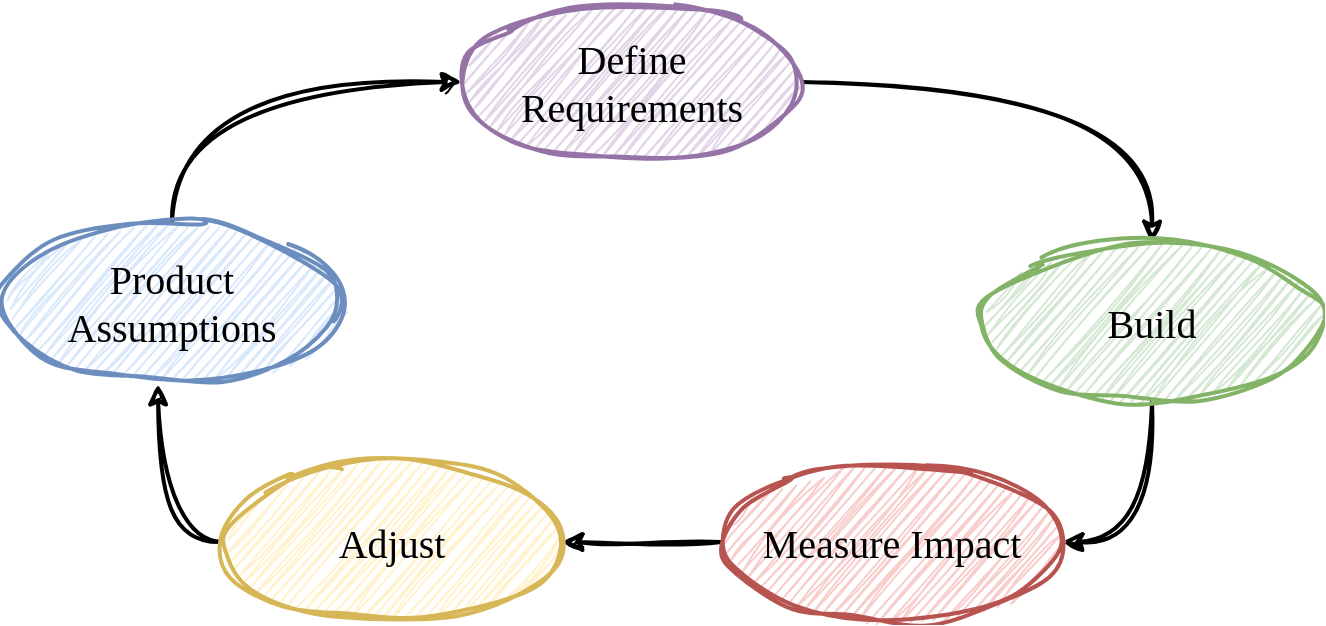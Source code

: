 <mxfile version="21.6.8" type="device" pages="5">
  <diagram name="Product-Driven-Development" id="Hv0fic1qNLi7Bhu2EPep">
    <mxGraphModel dx="984" dy="642" grid="1" gridSize="10" guides="1" tooltips="1" connect="1" arrows="1" fold="1" page="1" pageScale="1" pageWidth="827" pageHeight="1169" math="0" shadow="0">
      <root>
        <mxCell id="0" />
        <mxCell id="1" parent="0" />
        <mxCell id="-fXJNpvgOwF0Z0DxakFE-3" value="" style="edgeStyle=orthogonalEdgeStyle;sketch=1;hachureGap=4;jiggle=2;curveFitting=1;orthogonalLoop=1;jettySize=auto;html=1;fontFamily=Kalam;fontSource=https%3A%2F%2Ffonts.googleapis.com%2Fcss%3Ffamily%3DKalam;fontSize=16;exitX=0.5;exitY=0;exitDx=0;exitDy=0;entryX=0;entryY=0.5;entryDx=0;entryDy=0;curved=1;strokeWidth=2;" parent="1" source="-fXJNpvgOwF0Z0DxakFE-1" target="-fXJNpvgOwF0Z0DxakFE-2" edge="1">
          <mxGeometry relative="1" as="geometry" />
        </mxCell>
        <mxCell id="-fXJNpvgOwF0Z0DxakFE-1" value="Product Assumptions" style="ellipse;whiteSpace=wrap;html=1;sketch=1;hachureGap=4;jiggle=2;curveFitting=1;fontFamily=Kalam;fontSource=https%3A%2F%2Ffonts.googleapis.com%2Fcss%3Ffamily%3DKalam;fontSize=20;fillColor=#dae8fc;strokeColor=#6c8ebf;strokeWidth=2;" parent="1" vertex="1">
          <mxGeometry x="90" y="230" width="170" height="80" as="geometry" />
        </mxCell>
        <mxCell id="-fXJNpvgOwF0Z0DxakFE-5" value="" style="edgeStyle=orthogonalEdgeStyle;sketch=1;hachureGap=4;jiggle=2;curveFitting=1;orthogonalLoop=1;jettySize=auto;html=1;fontFamily=Kalam;fontSource=https%3A%2F%2Ffonts.googleapis.com%2Fcss%3Ffamily%3DKalam;fontSize=16;curved=1;entryX=0.5;entryY=0;entryDx=0;entryDy=0;strokeWidth=2;" parent="1" source="-fXJNpvgOwF0Z0DxakFE-2" target="-fXJNpvgOwF0Z0DxakFE-4" edge="1">
          <mxGeometry relative="1" as="geometry" />
        </mxCell>
        <mxCell id="-fXJNpvgOwF0Z0DxakFE-2" value="Define Requirements" style="ellipse;whiteSpace=wrap;html=1;sketch=1;hachureGap=4;jiggle=2;curveFitting=1;fontFamily=Kalam;fontSource=https%3A%2F%2Ffonts.googleapis.com%2Fcss%3Ffamily%3DKalam;fontSize=20;fillColor=#e1d5e7;strokeColor=#9673a6;strokeWidth=2;" parent="1" vertex="1">
          <mxGeometry x="320" y="120" width="170" height="80" as="geometry" />
        </mxCell>
        <mxCell id="-fXJNpvgOwF0Z0DxakFE-7" value="" style="edgeStyle=orthogonalEdgeStyle;sketch=1;hachureGap=4;jiggle=2;curveFitting=1;orthogonalLoop=1;jettySize=auto;html=1;fontFamily=Kalam;fontSource=https%3A%2F%2Ffonts.googleapis.com%2Fcss%3Ffamily%3DKalam;fontSize=16;curved=1;entryX=1;entryY=0.5;entryDx=0;entryDy=0;strokeWidth=2;" parent="1" source="-fXJNpvgOwF0Z0DxakFE-4" target="-fXJNpvgOwF0Z0DxakFE-6" edge="1">
          <mxGeometry relative="1" as="geometry" />
        </mxCell>
        <mxCell id="-fXJNpvgOwF0Z0DxakFE-4" value="Build" style="ellipse;whiteSpace=wrap;html=1;sketch=1;hachureGap=4;jiggle=2;curveFitting=1;fontFamily=Kalam;fontSource=https%3A%2F%2Ffonts.googleapis.com%2Fcss%3Ffamily%3DKalam;fontSize=20;fillColor=#d5e8d4;strokeColor=#82b366;strokeWidth=2;" parent="1" vertex="1">
          <mxGeometry x="580" y="240" width="170" height="80" as="geometry" />
        </mxCell>
        <mxCell id="-fXJNpvgOwF0Z0DxakFE-13" style="edgeStyle=orthogonalEdgeStyle;rounded=0;sketch=1;hachureGap=4;jiggle=2;curveFitting=1;orthogonalLoop=1;jettySize=auto;html=1;entryX=1;entryY=0.5;entryDx=0;entryDy=0;fontFamily=Kalam;fontSource=https%3A%2F%2Ffonts.googleapis.com%2Fcss%3Ffamily%3DKalam;fontSize=16;strokeWidth=2;" parent="1" source="-fXJNpvgOwF0Z0DxakFE-6" target="-fXJNpvgOwF0Z0DxakFE-8" edge="1">
          <mxGeometry relative="1" as="geometry" />
        </mxCell>
        <mxCell id="-fXJNpvgOwF0Z0DxakFE-6" value="Measure Impact" style="ellipse;whiteSpace=wrap;html=1;sketch=1;hachureGap=4;jiggle=2;curveFitting=1;fontFamily=Kalam;fontSource=https%3A%2F%2Ffonts.googleapis.com%2Fcss%3Ffamily%3DKalam;fontSize=20;fillColor=#f8cecc;strokeColor=#b85450;strokeWidth=2;" parent="1" vertex="1">
          <mxGeometry x="450" y="350" width="170" height="80" as="geometry" />
        </mxCell>
        <mxCell id="-fXJNpvgOwF0Z0DxakFE-10" style="edgeStyle=orthogonalEdgeStyle;sketch=1;hachureGap=4;jiggle=2;curveFitting=1;orthogonalLoop=1;jettySize=auto;html=1;entryX=0.459;entryY=1.013;entryDx=0;entryDy=0;entryPerimeter=0;fontFamily=Kalam;fontSource=https%3A%2F%2Ffonts.googleapis.com%2Fcss%3Ffamily%3DKalam;fontSize=16;curved=1;exitX=0;exitY=0.5;exitDx=0;exitDy=0;strokeWidth=2;" parent="1" source="-fXJNpvgOwF0Z0DxakFE-8" target="-fXJNpvgOwF0Z0DxakFE-1" edge="1">
          <mxGeometry relative="1" as="geometry" />
        </mxCell>
        <mxCell id="-fXJNpvgOwF0Z0DxakFE-8" value="Adjust" style="ellipse;whiteSpace=wrap;html=1;sketch=1;hachureGap=4;jiggle=2;curveFitting=1;fontFamily=Kalam;fontSource=https%3A%2F%2Ffonts.googleapis.com%2Fcss%3Ffamily%3DKalam;fontSize=20;fillColor=#fff2cc;strokeColor=#d6b656;strokeWidth=2;" parent="1" vertex="1">
          <mxGeometry x="200" y="350" width="170" height="80" as="geometry" />
        </mxCell>
      </root>
    </mxGraphModel>
  </diagram>
  <diagram id="Krk6oxTYH5T-_O7la_tZ" name="ProductValue-EngineeringInvestment">
    <mxGraphModel dx="2139" dy="2025" grid="1" gridSize="10" guides="1" tooltips="1" connect="1" arrows="1" fold="1" page="1" pageScale="1" pageWidth="827" pageHeight="1169" math="0" shadow="0">
      <root>
        <mxCell id="0" />
        <mxCell id="1" parent="0" />
        <mxCell id="muURSo7kiGUq-d2MjXDh-1" value="" style="rounded=0;whiteSpace=wrap;html=1;sketch=1;hachureGap=4;jiggle=2;curveFitting=1;fontFamily=Architects Daughter;fontSource=https%3A%2F%2Ffonts.googleapis.com%2Fcss%3Ffamily%3DArchitects%2BDaughter;fontSize=20;" vertex="1" parent="1">
          <mxGeometry x="-140" y="-80.67" width="1123.88" height="580.67" as="geometry" />
        </mxCell>
        <mxCell id="b9SiHdu-EOQoZzf7b_I1-1" value="" style="endArrow=classic;html=1;rounded=0;sketch=1;hachureGap=4;jiggle=2;curveFitting=1;fontFamily=Kalam;fontSource=https%3A%2F%2Ffonts.googleapis.com%2Fcss%3Ffamily%3DKalam;fontSize=16;" parent="1" edge="1">
          <mxGeometry width="50" height="50" relative="1" as="geometry">
            <mxPoint x="160" y="440" as="sourcePoint" />
            <mxPoint x="160" y="70" as="targetPoint" />
          </mxGeometry>
        </mxCell>
        <mxCell id="b9SiHdu-EOQoZzf7b_I1-2" value="" style="endArrow=classic;html=1;rounded=0;sketch=1;hachureGap=4;jiggle=2;curveFitting=1;fontFamily=Kalam;fontSource=https%3A%2F%2Ffonts.googleapis.com%2Fcss%3Ffamily%3DKalam;fontSize=16;" parent="1" edge="1">
          <mxGeometry width="50" height="50" relative="1" as="geometry">
            <mxPoint x="160" y="440" as="sourcePoint" />
            <mxPoint x="670" y="440" as="targetPoint" />
          </mxGeometry>
        </mxCell>
        <mxCell id="b9SiHdu-EOQoZzf7b_I1-5" value="" style="endArrow=none;html=1;sketch=1;hachureGap=4;jiggle=2;curveFitting=1;fontFamily=Kalam;fontSource=https%3A%2F%2Ffonts.googleapis.com%2Fcss%3Ffamily%3DKalam;fontSize=16;curved=1;fillColor=#ffe6cc;strokeColor=#d79b00;" parent="1" edge="1">
          <mxGeometry x="-0.002" width="50" height="50" relative="1" as="geometry">
            <mxPoint x="160" y="440" as="sourcePoint" />
            <mxPoint x="640" y="90" as="targetPoint" />
            <Array as="points">
              <mxPoint x="230" y="130" />
              <mxPoint x="450" y="80" />
            </Array>
            <mxPoint as="offset" />
          </mxGeometry>
        </mxCell>
        <mxCell id="b9SiHdu-EOQoZzf7b_I1-10" value="Product Value" style="text;html=1;align=center;verticalAlign=middle;resizable=0;points=[];autosize=1;strokeColor=none;fillColor=none;fontSize=18;fontFamily=Kalam;fontSource=https%3A%2F%2Ffonts.googleapis.com%2Fcss%3Ffamily%3DKalam;" parent="1" vertex="1">
          <mxGeometry x="-10" y="220" width="130" height="40" as="geometry" />
        </mxCell>
        <mxCell id="b9SiHdu-EOQoZzf7b_I1-11" value="TIme/Engineering Investment" style="text;html=1;align=center;verticalAlign=middle;resizable=0;points=[];autosize=1;strokeColor=none;fillColor=none;fontSize=18;fontFamily=Kalam;fontSource=https%3A%2F%2Ffonts.googleapis.com%2Fcss%3Ffamily%3DKalam;" parent="1" vertex="1">
          <mxGeometry x="355" y="460" width="250" height="40" as="geometry" />
        </mxCell>
        <mxCell id="b9SiHdu-EOQoZzf7b_I1-30" value="took too long" style="text;html=1;align=center;verticalAlign=middle;resizable=0;points=[];autosize=1;strokeColor=none;fillColor=none;fontSize=20;fontFamily=Kalam;fontSource=https%3A%2F%2Ffonts.googleapis.com%2Fcss%3Ffamily%3DKalam;" parent="1" vertex="1">
          <mxGeometry x="500" y="40" width="130" height="40" as="geometry" />
        </mxCell>
        <mxCell id="b9SiHdu-EOQoZzf7b_I1-32" value="locked-in" style="text;html=1;align=center;verticalAlign=middle;resizable=0;points=[];autosize=1;strokeColor=none;fillColor=none;fontSize=20;fontFamily=Kalam;fontSource=https%3A%2F%2Ffonts.googleapis.com%2Fcss%3Ffamily%3DKalam;" parent="1" vertex="1">
          <mxGeometry x="180" y="390" width="100" height="40" as="geometry" />
        </mxCell>
        <mxCell id="b9SiHdu-EOQoZzf7b_I1-39" value="." style="text;html=1;align=center;verticalAlign=middle;resizable=0;points=[];autosize=1;strokeColor=none;fillColor=none;fontSize=150;fontFamily=Architects Daughter;fontStyle=1;fontColor=#7AA860;" parent="1" vertex="1">
          <mxGeometry x="284" y="-10" width="40" height="190" as="geometry" />
        </mxCell>
        <mxCell id="b9SiHdu-EOQoZzf7b_I1-41" value="" style="endArrow=classic;html=1;rounded=0;sketch=1;hachureGap=4;jiggle=2;curveFitting=1;fontFamily=Kalam;fontSource=https%3A%2F%2Ffonts.googleapis.com%2Fcss%3Ffamily%3DKalam;fontSize=16;fillColor=#d5e8d4;strokeColor=#82b366;" parent="1" edge="1">
          <mxGeometry width="50" height="50" relative="1" as="geometry">
            <mxPoint x="370" y="170" as="sourcePoint" />
            <mxPoint x="315" y="128" as="targetPoint" />
          </mxGeometry>
        </mxCell>
        <mxCell id="b9SiHdu-EOQoZzf7b_I1-42" value="Sweet spot" style="text;html=1;align=center;verticalAlign=middle;resizable=0;points=[];autosize=1;strokeColor=none;fillColor=none;fontSize=20;fontFamily=Kalam;fontSource=https%3A%2F%2Ffonts.googleapis.com%2Fcss%3Ffamily%3DKalam;" parent="1" vertex="1">
          <mxGeometry x="375" y="160" width="120" height="40" as="geometry" />
        </mxCell>
        <mxCell id="XYF1_vqNk5iaqy3Q5V4W-1" value="Product Value - Engineering Investment Balance" style="text;html=1;align=center;verticalAlign=middle;resizable=0;points=[];autosize=1;strokeColor=none;fillColor=none;fontSize=20;fontFamily=Kalam;fontSource=https%3A%2F%2Ffonts.googleapis.com%2Fcss%3Ffamily%3DKalam;" parent="1" vertex="1">
          <mxGeometry x="180" y="-60" width="430" height="40" as="geometry" />
        </mxCell>
      </root>
    </mxGraphModel>
  </diagram>
  <diagram id="NR59sbxptGXzZKw-5Ohn" name="EngineeringFocus">
    <mxGraphModel dx="984" dy="642" grid="1" gridSize="10" guides="1" tooltips="1" connect="1" arrows="1" fold="1" page="1" pageScale="1" pageWidth="827" pageHeight="1169" math="0" shadow="0">
      <root>
        <mxCell id="0" />
        <mxCell id="1" parent="0" />
        <mxCell id="x6db8BqT7DP4WcuD8SuU-1" value="" style="endArrow=classic;html=1;rounded=0;sketch=1;hachureGap=4;jiggle=2;curveFitting=1;fontFamily=Kalam;fontSource=https%3A%2F%2Ffonts.googleapis.com%2Fcss%3Ffamily%3DKalam;fontSize=16;" parent="1" edge="1">
          <mxGeometry width="50" height="50" relative="1" as="geometry">
            <mxPoint x="230" y="450" as="sourcePoint" />
            <mxPoint x="230" y="210" as="targetPoint" />
          </mxGeometry>
        </mxCell>
        <mxCell id="x6db8BqT7DP4WcuD8SuU-2" value="Time Urgency" style="text;html=1;align=center;verticalAlign=middle;resizable=0;points=[];autosize=1;strokeColor=none;fillColor=none;fontSize=18;fontFamily=Kalam;fontSource=https%3A%2F%2Ffonts.googleapis.com%2Fcss%3Ffamily%3DKalam;" parent="1" vertex="1">
          <mxGeometry x="75" y="297" width="130" height="40" as="geometry" />
        </mxCell>
        <mxCell id="x6db8BqT7DP4WcuD8SuU-3" value="" style="endArrow=classic;html=1;rounded=0;sketch=1;hachureGap=4;jiggle=2;curveFitting=1;fontFamily=Kalam;fontSource=https%3A%2F%2Ffonts.googleapis.com%2Fcss%3Ffamily%3DKalam;fontSize=16;" parent="1" edge="1">
          <mxGeometry width="50" height="50" relative="1" as="geometry">
            <mxPoint x="230" y="450" as="sourcePoint" />
            <mxPoint x="540" y="450" as="targetPoint" />
          </mxGeometry>
        </mxCell>
        <mxCell id="x6db8BqT7DP4WcuD8SuU-4" value="Technical Agility Investment" style="text;html=1;align=center;verticalAlign=middle;resizable=0;points=[];autosize=1;strokeColor=none;fillColor=none;fontSize=18;fontFamily=Kalam;fontSource=https%3A%2F%2Ffonts.googleapis.com%2Fcss%3Ffamily%3DKalam;" parent="1" vertex="1">
          <mxGeometry x="285" y="460" width="240" height="40" as="geometry" />
        </mxCell>
        <mxCell id="x6db8BqT7DP4WcuD8SuU-5" value="" style="endArrow=none;html=1;sketch=1;hachureGap=4;jiggle=2;curveFitting=1;fontFamily=Kalam;fontSource=https%3A%2F%2Ffonts.googleapis.com%2Fcss%3Ffamily%3DKalam;fontSize=16;curved=1;entryX=1.1;entryY=0.753;entryDx=0;entryDy=0;entryPerimeter=0;" parent="1" target="INXG8qfQ006INTBNTf1A-14" edge="1">
          <mxGeometry width="50" height="50" relative="1" as="geometry">
            <mxPoint x="260" y="240" as="sourcePoint" />
            <mxPoint x="510" y="420" as="targetPoint" />
            <Array as="points">
              <mxPoint x="320" y="380" />
            </Array>
          </mxGeometry>
        </mxCell>
        <mxCell id="gy4CQ5isyY0Sl1oVv9PT-1" value="." style="text;html=1;align=center;verticalAlign=middle;resizable=0;points=[];autosize=1;strokeColor=none;fillColor=none;fontSize=150;fontFamily=Architects Daughter;fontStyle=1;fontColor=#7AA860;fontSource=https%3A%2F%2Ffonts.googleapis.com%2Fcss%3Ffamily%3DArchitects%2BDaughter;" parent="1" vertex="1">
          <mxGeometry x="338" y="222" width="40" height="190" as="geometry" />
        </mxCell>
        <mxCell id="INXG8qfQ006INTBNTf1A-2" value="Engineering Focus" style="text;html=1;align=center;verticalAlign=middle;resizable=0;points=[];autosize=1;strokeColor=none;fillColor=none;fontSize=20;fontFamily=Kalam;fontSource=https%3A%2F%2Ffonts.googleapis.com%2Fcss%3Ffamily%3DKalam;" parent="1" vertex="1">
          <mxGeometry x="325" y="150" width="170" height="40" as="geometry" />
        </mxCell>
        <mxCell id="INXG8qfQ006INTBNTf1A-10" value="Steady, sustainable" style="text;html=1;align=center;verticalAlign=middle;resizable=0;points=[];autosize=1;strokeColor=none;fillColor=none;fontSize=20;fontFamily=Kalam;fontColor=#688F52;fontSource=https%3A%2F%2Ffonts.googleapis.com%2Fcss%3Ffamily%3DKalam;" parent="1" vertex="1">
          <mxGeometry x="355" y="310" width="190" height="40" as="geometry" />
        </mxCell>
        <mxCell id="INXG8qfQ006INTBNTf1A-11" value="Quick Delivery, Rigid solution" style="text;html=1;align=center;verticalAlign=middle;resizable=0;points=[];autosize=1;strokeColor=none;fillColor=none;fontSize=15;fontFamily=Kalam;fontColor=#2969FF;fontSource=https%3A%2F%2Ffonts.googleapis.com%2Fcss%3Ffamily%3DKalam;" parent="1" vertex="1">
          <mxGeometry x="275" y="222" width="210" height="30" as="geometry" />
        </mxCell>
        <mxCell id="INXG8qfQ006INTBNTf1A-12" value="Slow Delivery, Highly adaptable/extensible" style="text;html=1;align=center;verticalAlign=middle;resizable=0;points=[];autosize=1;strokeColor=none;fillColor=none;fontSize=15;fontFamily=Kalam;fontColor=#B5739D;fontSource=https%3A%2F%2Ffonts.googleapis.com%2Fcss%3Ffamily%3DKalam;" parent="1" vertex="1">
          <mxGeometry x="515" y="390" width="290" height="30" as="geometry" />
        </mxCell>
        <mxCell id="INXG8qfQ006INTBNTf1A-13" value="." style="text;html=1;align=center;verticalAlign=middle;resizable=0;points=[];autosize=1;strokeColor=none;fillColor=none;fontSize=150;fontFamily=Architects Daughter;fontStyle=1;fontColor=#2969FF;fontSource=https%3A%2F%2Ffonts.googleapis.com%2Fcss%3Ffamily%3DArchitects%2BDaughter;" parent="1" vertex="1">
          <mxGeometry x="246" y="115" width="40" height="190" as="geometry" />
        </mxCell>
        <mxCell id="INXG8qfQ006INTBNTf1A-14" value="." style="text;html=1;align=center;verticalAlign=middle;resizable=0;points=[];autosize=1;strokeColor=none;fillColor=none;fontSize=150;fontFamily=Architects Daughter;fontStyle=1;fontColor=#B5739D;fontSource=https%3A%2F%2Ffonts.googleapis.com%2Fcss%3Ffamily%3DArchitects%2BDaughter;" parent="1" vertex="1">
          <mxGeometry x="495" y="297" width="40" height="190" as="geometry" />
        </mxCell>
      </root>
    </mxGraphModel>
  </diagram>
  <diagram id="xy1RhiI0sX3VHP9iVXZ2" name="Quality-Agility">
    <mxGraphModel dx="984" dy="642" grid="1" gridSize="10" guides="1" tooltips="1" connect="1" arrows="1" fold="1" page="1" pageScale="1" pageWidth="827" pageHeight="1169" math="0" shadow="0">
      <root>
        <mxCell id="0" />
        <mxCell id="1" parent="0" />
        <mxCell id="LB-LWOhMNtrXTpyCwVb2-1" value="Over-engineering" style="text;html=1;align=center;verticalAlign=middle;resizable=0;points=[];autosize=1;strokeColor=none;fillColor=none;fontSize=15;fontFamily=Kalam;fontSource=https%3A%2F%2Ffonts.googleapis.com%2Fcss%3Ffamily%3DKalam;" parent="1" vertex="1">
          <mxGeometry x="443" y="170" width="130" height="30" as="geometry" />
        </mxCell>
        <mxCell id="LB-LWOhMNtrXTpyCwVb2-2" value="Software Quality" style="text;html=1;align=center;verticalAlign=middle;resizable=0;points=[];autosize=1;strokeColor=none;fillColor=none;fontSize=18;fontFamily=Kalam;fontSource=https%3A%2F%2Ffonts.googleapis.com%2Fcss%3Ffamily%3DKalam;" parent="1" vertex="1">
          <mxGeometry x="115" y="250" width="150" height="40" as="geometry" />
        </mxCell>
        <mxCell id="LB-LWOhMNtrXTpyCwVb2-3" value="" style="endArrow=classic;html=1;rounded=0;sketch=1;hachureGap=4;jiggle=2;curveFitting=1;fontFamily=Kalam;fontSource=https%3A%2F%2Ffonts.googleapis.com%2Fcss%3Ffamily%3DKalam;fontSize=16;" parent="1" edge="1">
          <mxGeometry width="50" height="50" relative="1" as="geometry">
            <mxPoint x="285" y="390" as="sourcePoint" />
            <mxPoint x="285" y="150" as="targetPoint" />
          </mxGeometry>
        </mxCell>
        <mxCell id="LB-LWOhMNtrXTpyCwVb2-4" value="" style="endArrow=classic;html=1;rounded=0;sketch=1;hachureGap=4;jiggle=2;curveFitting=1;fontFamily=Kalam;fontSource=https%3A%2F%2Ffonts.googleapis.com%2Fcss%3Ffamily%3DKalam;fontSize=16;" parent="1" edge="1">
          <mxGeometry width="50" height="50" relative="1" as="geometry">
            <mxPoint x="285" y="390" as="sourcePoint" />
            <mxPoint x="595" y="390" as="targetPoint" />
          </mxGeometry>
        </mxCell>
        <mxCell id="LB-LWOhMNtrXTpyCwVb2-5" value="" style="endArrow=none;html=1;sketch=1;hachureGap=4;jiggle=2;curveFitting=1;fontFamily=Kalam;fontSource=https%3A%2F%2Ffonts.googleapis.com%2Fcss%3Ffamily%3DKalam;fontSize=16;curved=1;fillColor=#ffe6cc;strokeColor=#d79b00;" parent="1" edge="1">
          <mxGeometry width="50" height="50" relative="1" as="geometry">
            <mxPoint x="325" y="360" as="sourcePoint" />
            <mxPoint x="585" y="210" as="targetPoint" />
            <Array as="points">
              <mxPoint x="325" y="310" />
              <mxPoint x="375" y="200" />
            </Array>
          </mxGeometry>
        </mxCell>
        <mxCell id="LB-LWOhMNtrXTpyCwVb2-6" value="Adaptiveness/Extensibility" style="text;html=1;align=center;verticalAlign=middle;resizable=0;points=[];autosize=1;strokeColor=none;fillColor=none;fontSize=18;fontFamily=Kalam;fontSource=https%3A%2F%2Ffonts.googleapis.com%2Fcss%3Ffamily%3DKalam;" parent="1" vertex="1">
          <mxGeometry x="348" y="410" width="220" height="40" as="geometry" />
        </mxCell>
        <mxCell id="LB-LWOhMNtrXTpyCwVb2-7" value="Under-engineering" style="text;html=1;align=center;verticalAlign=middle;resizable=0;points=[];autosize=1;strokeColor=none;fillColor=none;fontSize=15;fontFamily=Kalam;fontSource=https%3A%2F%2Ffonts.googleapis.com%2Fcss%3Ffamily%3DKalam;" parent="1" vertex="1">
          <mxGeometry x="280" y="360" width="140" height="30" as="geometry" />
        </mxCell>
        <mxCell id="eXwHJWgf---35wizVZwf-1" value="Software Quality VS Agility" style="text;html=1;align=center;verticalAlign=middle;resizable=0;points=[];autosize=1;strokeColor=none;fillColor=none;fontSize=20;fontFamily=Kalam;fontSource=https%3A%2F%2Ffonts.googleapis.com%2Fcss%3Ffamily%3DKalam;" parent="1" vertex="1">
          <mxGeometry x="275" y="70" width="250" height="40" as="geometry" />
        </mxCell>
      </root>
    </mxGraphModel>
  </diagram>
  <diagram id="SOB34b5zw1dl8QhEVCju" name="OG">
    <mxGraphModel dx="2139" dy="856" grid="1" gridSize="10" guides="1" tooltips="1" connect="1" arrows="1" fold="1" page="1" pageScale="1" pageWidth="827" pageHeight="1169" math="0" shadow="0">
      <root>
        <mxCell id="0" />
        <mxCell id="1" parent="0" />
        <mxCell id="UBufxz_6yYUkkRJGciJK-1" value="" style="rounded=0;whiteSpace=wrap;html=1;sketch=1;hachureGap=4;jiggle=2;curveFitting=1;fontFamily=Architects Daughter;fontSource=https%3A%2F%2Ffonts.googleapis.com%2Fcss%3Ffamily%3DArchitects%2BDaughter;fontSize=20;fillColor=#f5f5f5;fontColor=#333333;strokeColor=#666666;" vertex="1" parent="1">
          <mxGeometry x="-20" y="84.5" width="804.2" height="415.5" as="geometry" />
        </mxCell>
        <mxCell id="UBufxz_6yYUkkRJGciJK-2" value="" style="endArrow=classic;html=1;rounded=0;sketch=1;hachureGap=4;jiggle=2;curveFitting=1;fontFamily=Kalam;fontSource=https%3A%2F%2Ffonts.googleapis.com%2Fcss%3Ffamily%3DKalam;fontSize=16;" edge="1" parent="1">
          <mxGeometry width="50" height="50" relative="1" as="geometry">
            <mxPoint x="160" y="440" as="sourcePoint" />
            <mxPoint x="160" y="160" as="targetPoint" />
          </mxGeometry>
        </mxCell>
        <mxCell id="UBufxz_6yYUkkRJGciJK-3" value="" style="endArrow=classic;html=1;rounded=0;sketch=1;hachureGap=4;jiggle=2;curveFitting=1;fontFamily=Kalam;fontSource=https%3A%2F%2Ffonts.googleapis.com%2Fcss%3Ffamily%3DKalam;fontSize=16;" edge="1" parent="1">
          <mxGeometry width="50" height="50" relative="1" as="geometry">
            <mxPoint x="160" y="440" as="sourcePoint" />
            <mxPoint x="670" y="440" as="targetPoint" />
          </mxGeometry>
        </mxCell>
        <mxCell id="UBufxz_6yYUkkRJGciJK-4" value="" style="endArrow=none;html=1;sketch=1;hachureGap=4;jiggle=2;curveFitting=1;fontFamily=Kalam;fontSource=https%3A%2F%2Ffonts.googleapis.com%2Fcss%3Ffamily%3DKalam;fontSize=16;curved=1;fillColor=#ffe6cc;strokeColor=#d79b00;" edge="1" parent="1">
          <mxGeometry x="-0.002" width="50" height="50" relative="1" as="geometry">
            <mxPoint x="160" y="440" as="sourcePoint" />
            <mxPoint x="640" y="210" as="targetPoint" />
            <Array as="points">
              <mxPoint x="230" y="240" />
              <mxPoint x="440" y="200" />
            </Array>
            <mxPoint as="offset" />
          </mxGeometry>
        </mxCell>
        <mxCell id="UBufxz_6yYUkkRJGciJK-5" value="Product Value" style="text;html=1;align=center;verticalAlign=middle;resizable=0;points=[];autosize=1;strokeColor=none;fillColor=none;fontSize=18;fontFamily=Kalam;fontSource=https%3A%2F%2Ffonts.googleapis.com%2Fcss%3Ffamily%3DKalam;" vertex="1" parent="1">
          <mxGeometry x="10" y="242" width="130" height="40" as="geometry" />
        </mxCell>
        <mxCell id="UBufxz_6yYUkkRJGciJK-6" value="TIme/Engineering Investment" style="text;html=1;align=center;verticalAlign=middle;resizable=0;points=[];autosize=1;strokeColor=none;fillColor=none;fontSize=18;fontFamily=Kalam;fontSource=https%3A%2F%2Ffonts.googleapis.com%2Fcss%3Ffamily%3DKalam;" vertex="1" parent="1">
          <mxGeometry x="296.94" y="460" width="250" height="40" as="geometry" />
        </mxCell>
        <mxCell id="UBufxz_6yYUkkRJGciJK-7" value="took too long" style="text;html=1;align=center;verticalAlign=middle;resizable=0;points=[];autosize=1;strokeColor=none;fillColor=none;fontSize=20;fontFamily=Kalam;fontSource=https%3A%2F%2Ffonts.googleapis.com%2Fcss%3Ffamily%3DKalam;" vertex="1" parent="1">
          <mxGeometry x="530" y="160" width="130" height="40" as="geometry" />
        </mxCell>
        <mxCell id="UBufxz_6yYUkkRJGciJK-8" value="locked-in" style="text;html=1;align=center;verticalAlign=middle;resizable=0;points=[];autosize=1;strokeColor=none;fillColor=none;fontSize=20;fontFamily=Kalam;fontSource=https%3A%2F%2Ffonts.googleapis.com%2Fcss%3Ffamily%3DKalam;" vertex="1" parent="1">
          <mxGeometry x="180" y="390" width="100" height="40" as="geometry" />
        </mxCell>
        <mxCell id="UBufxz_6yYUkkRJGciJK-9" value="." style="text;html=1;align=center;verticalAlign=middle;resizable=0;points=[];autosize=1;strokeColor=none;fillColor=none;fontSize=150;fontFamily=Architects Daughter;fontStyle=1;fontColor=#7AA860;" vertex="1" parent="1">
          <mxGeometry x="278" y="100" width="40" height="190" as="geometry" />
        </mxCell>
        <mxCell id="UBufxz_6yYUkkRJGciJK-10" value="" style="endArrow=classic;html=1;rounded=0;sketch=1;hachureGap=4;jiggle=2;curveFitting=1;fontFamily=Kalam;fontSource=https%3A%2F%2Ffonts.googleapis.com%2Fcss%3Ffamily%3DKalam;fontSize=16;fillColor=#d5e8d4;strokeColor=#82b366;" edge="1" parent="1">
          <mxGeometry width="50" height="50" relative="1" as="geometry">
            <mxPoint x="365" y="292" as="sourcePoint" />
            <mxPoint x="310" y="250" as="targetPoint" />
          </mxGeometry>
        </mxCell>
        <mxCell id="UBufxz_6yYUkkRJGciJK-11" value="Sweet spot" style="text;html=1;align=center;verticalAlign=middle;resizable=0;points=[];autosize=1;strokeColor=none;fillColor=none;fontSize=20;fontFamily=Kalam;fontSource=https%3A%2F%2Ffonts.googleapis.com%2Fcss%3Ffamily%3DKalam;" vertex="1" parent="1">
          <mxGeometry x="370" y="282" width="120" height="40" as="geometry" />
        </mxCell>
        <mxCell id="UBufxz_6yYUkkRJGciJK-12" value="Product Value - Engineering Investment Balance" style="text;html=1;align=center;verticalAlign=middle;resizable=0;points=[];autosize=1;strokeColor=none;fillColor=none;fontSize=20;fontFamily=Kalam;fontSource=https%3A%2F%2Ffonts.googleapis.com%2Fcss%3Ffamily%3DKalam;" vertex="1" parent="1">
          <mxGeometry x="150" y="100" width="430" height="40" as="geometry" />
        </mxCell>
      </root>
    </mxGraphModel>
  </diagram>
</mxfile>
